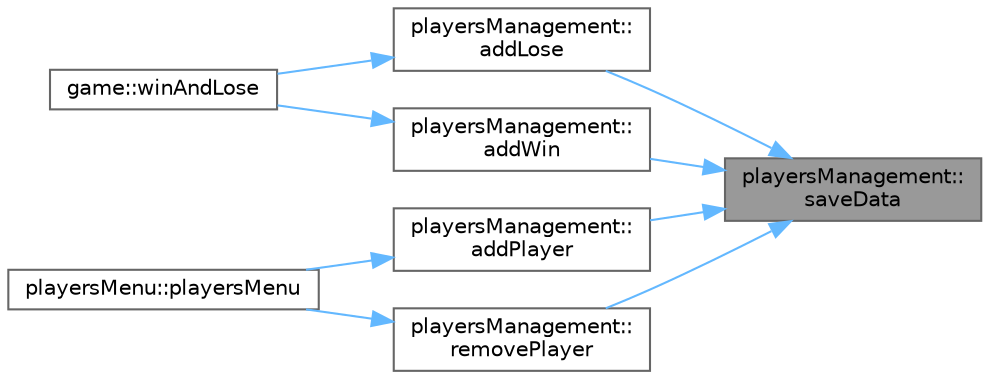 digraph "playersManagement::saveData"
{
 // LATEX_PDF_SIZE
  bgcolor="transparent";
  edge [fontname=Helvetica,fontsize=10,labelfontname=Helvetica,labelfontsize=10];
  node [fontname=Helvetica,fontsize=10,shape=box,height=0.2,width=0.4];
  rankdir="RL";
  Node1 [id="Node000001",label="playersManagement::\lsaveData",height=0.2,width=0.4,color="gray40", fillcolor="grey60", style="filled", fontcolor="black",tooltip="Save the players data in the playersStatics.txt."];
  Node1 -> Node2 [id="edge1_Node000001_Node000002",dir="back",color="steelblue1",style="solid",tooltip=" "];
  Node2 [id="Node000002",label="playersManagement::\laddLose",height=0.2,width=0.4,color="grey40", fillcolor="white", style="filled",URL="$classplayers_management.html#a4f80e5e54d1cd2273b86af3345c3ece1",tooltip="Add a lose in the game for the player nick passed."];
  Node2 -> Node3 [id="edge2_Node000002_Node000003",dir="back",color="steelblue1",style="solid",tooltip=" "];
  Node3 [id="Node000003",label="game::winAndLose",height=0.2,width=0.4,color="grey40", fillcolor="white", style="filled",URL="$classgame.html#aa73e185d035361027c0df359d7a6c750",tooltip="Add one win to the winner and one lose for the loser."];
  Node1 -> Node4 [id="edge3_Node000001_Node000004",dir="back",color="steelblue1",style="solid",tooltip=" "];
  Node4 [id="Node000004",label="playersManagement::\laddPlayer",height=0.2,width=0.4,color="grey40", fillcolor="white", style="filled",URL="$classplayers_management.html#a4811873370311ad6f3a50600d1fd9237",tooltip="Add a player by the name or nickname."];
  Node4 -> Node5 [id="edge4_Node000004_Node000005",dir="back",color="steelblue1",style="solid",tooltip=" "];
  Node5 [id="Node000005",label="playersMenu::playersMenu",height=0.2,width=0.4,color="grey40", fillcolor="white", style="filled",URL="$classplayers_menu.html#adebfb8ff936b89b3ff360585910dbd47",tooltip=" "];
  Node1 -> Node6 [id="edge5_Node000001_Node000006",dir="back",color="steelblue1",style="solid",tooltip=" "];
  Node6 [id="Node000006",label="playersManagement::\laddWin",height=0.2,width=0.4,color="grey40", fillcolor="white", style="filled",URL="$classplayers_management.html#adbef5e6113980c06e9c88dec87a53747",tooltip="Add a win in the game for the player nick passed."];
  Node6 -> Node3 [id="edge6_Node000006_Node000003",dir="back",color="steelblue1",style="solid",tooltip=" "];
  Node1 -> Node7 [id="edge7_Node000001_Node000007",dir="back",color="steelblue1",style="solid",tooltip=" "];
  Node7 [id="Node000007",label="playersManagement::\lremovePlayer",height=0.2,width=0.4,color="grey40", fillcolor="white", style="filled",URL="$classplayers_management.html#af87e977506a2a553a91a4e047e9d713b",tooltip="Remove a player by the name or nickname."];
  Node7 -> Node5 [id="edge8_Node000007_Node000005",dir="back",color="steelblue1",style="solid",tooltip=" "];
}
